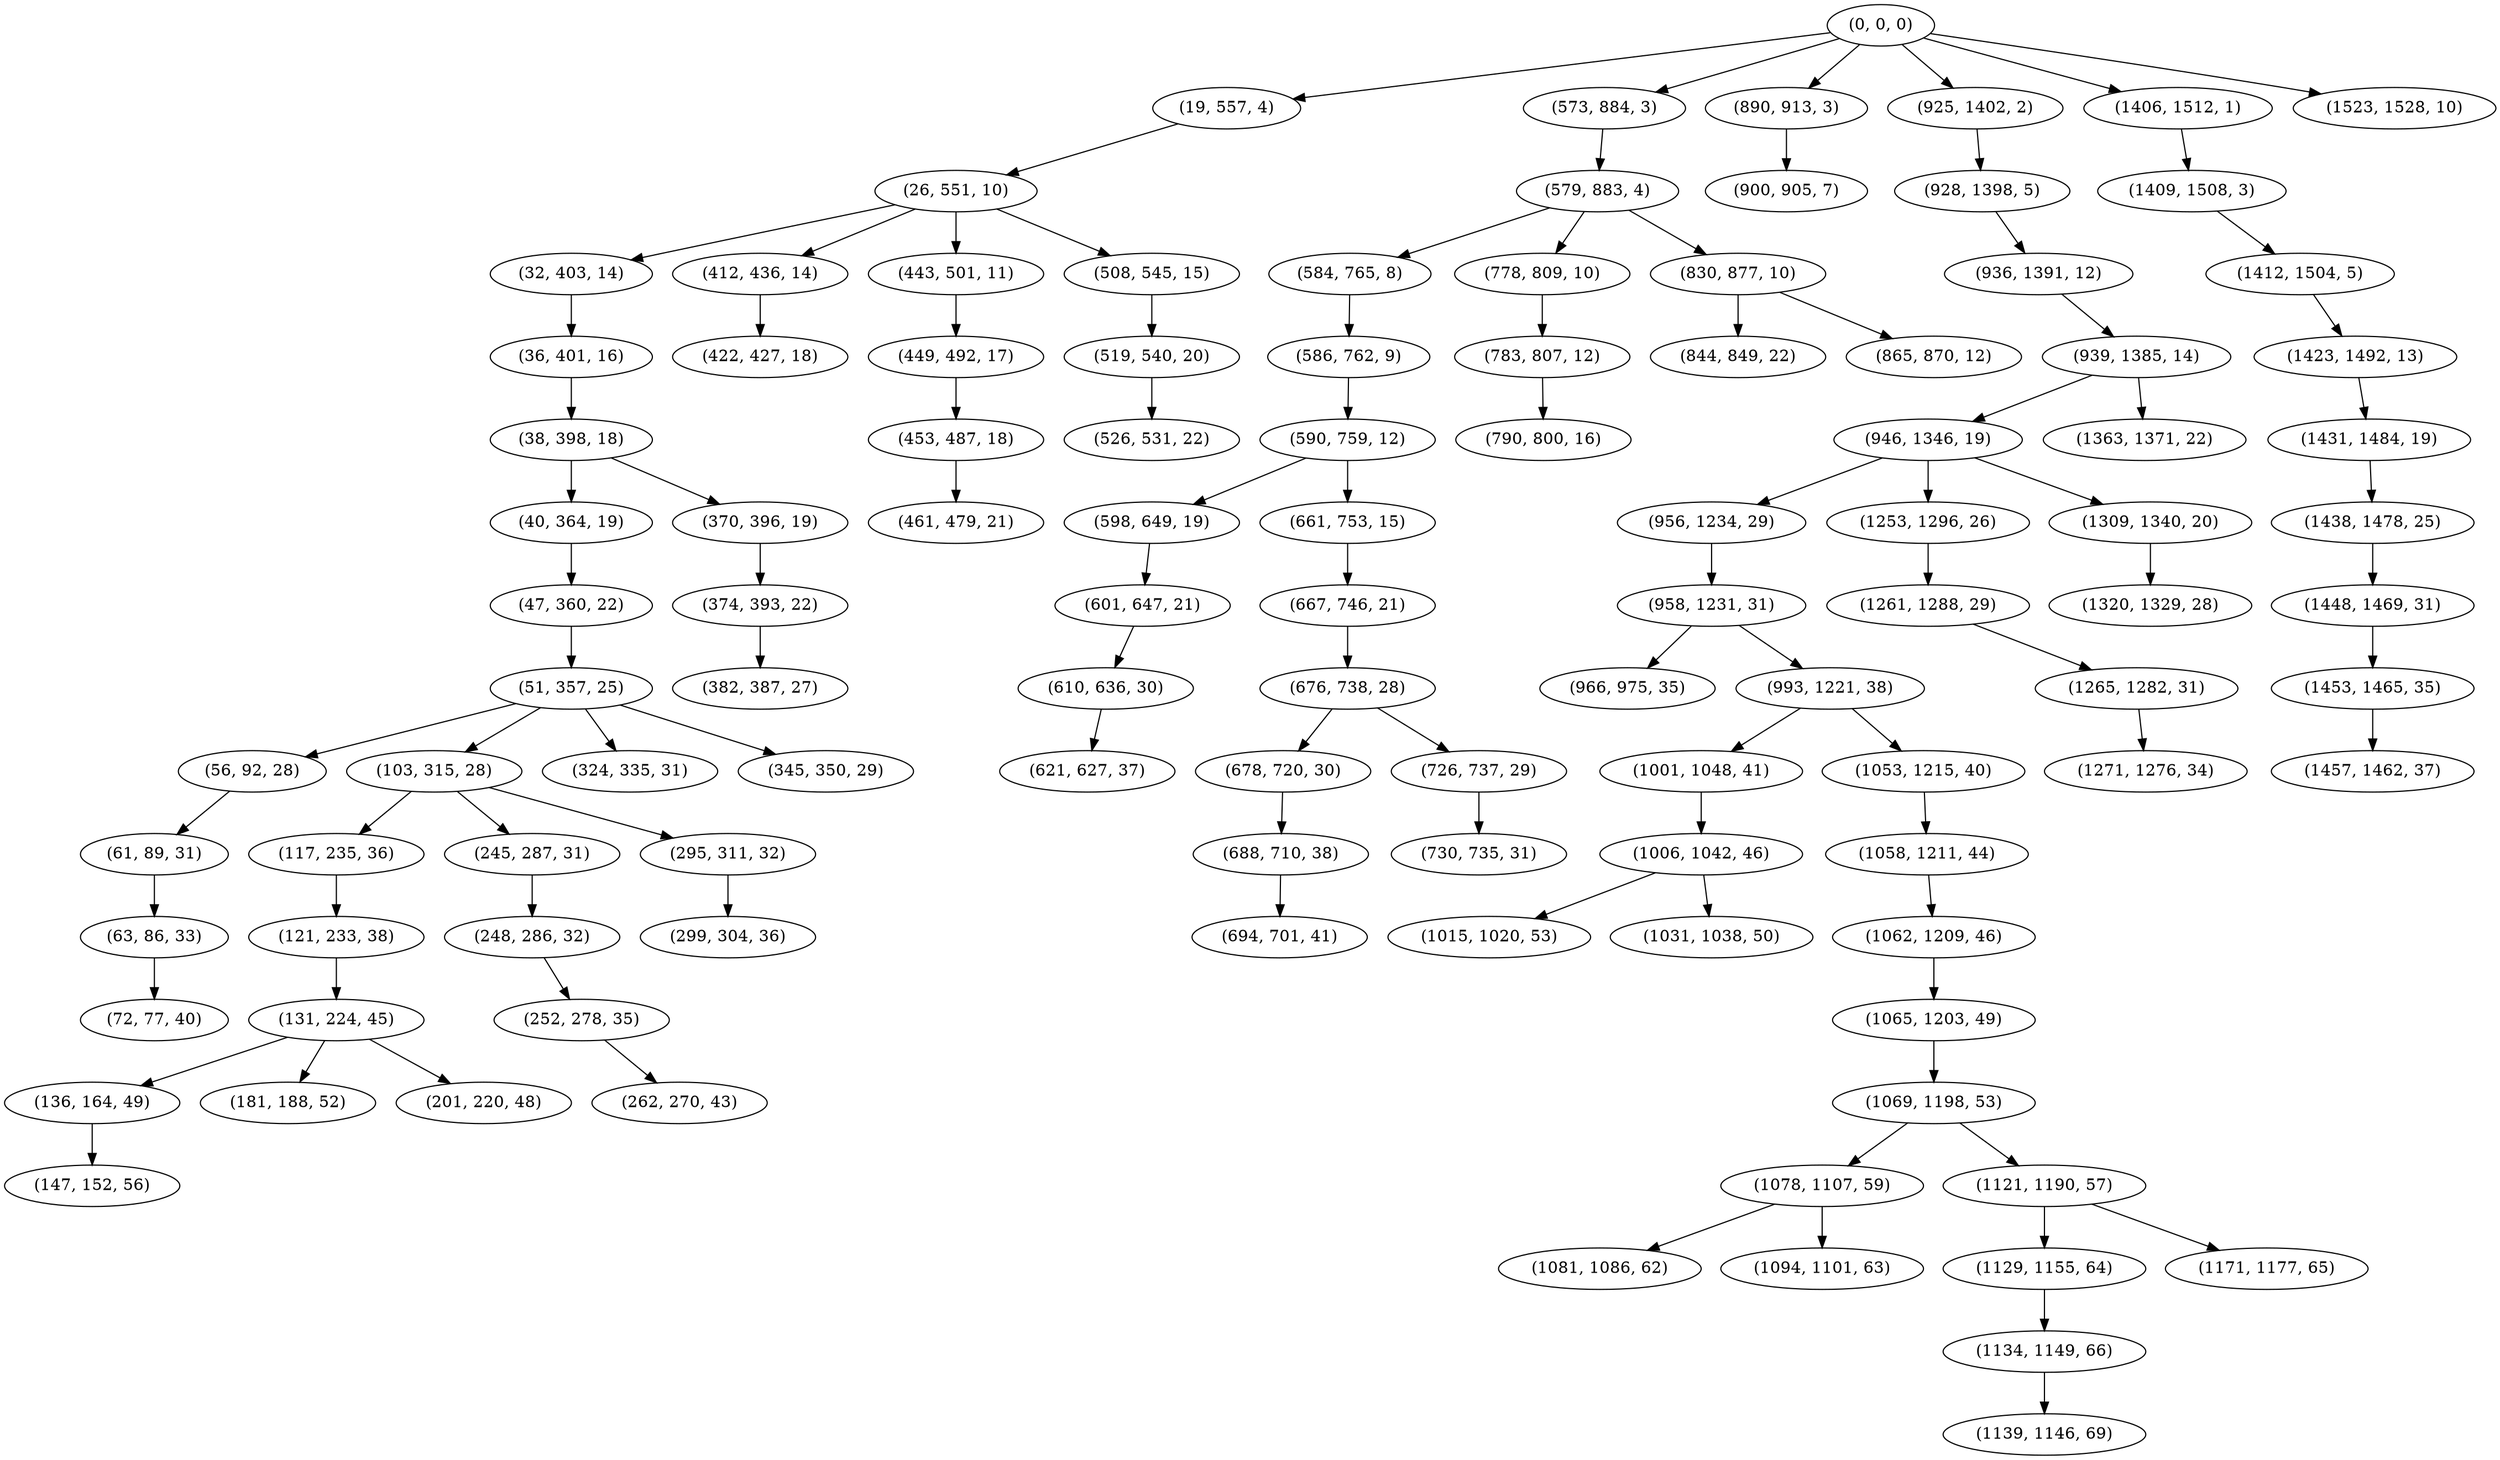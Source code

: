 digraph tree {
    "(0, 0, 0)";
    "(19, 557, 4)";
    "(26, 551, 10)";
    "(32, 403, 14)";
    "(36, 401, 16)";
    "(38, 398, 18)";
    "(40, 364, 19)";
    "(47, 360, 22)";
    "(51, 357, 25)";
    "(56, 92, 28)";
    "(61, 89, 31)";
    "(63, 86, 33)";
    "(72, 77, 40)";
    "(103, 315, 28)";
    "(117, 235, 36)";
    "(121, 233, 38)";
    "(131, 224, 45)";
    "(136, 164, 49)";
    "(147, 152, 56)";
    "(181, 188, 52)";
    "(201, 220, 48)";
    "(245, 287, 31)";
    "(248, 286, 32)";
    "(252, 278, 35)";
    "(262, 270, 43)";
    "(295, 311, 32)";
    "(299, 304, 36)";
    "(324, 335, 31)";
    "(345, 350, 29)";
    "(370, 396, 19)";
    "(374, 393, 22)";
    "(382, 387, 27)";
    "(412, 436, 14)";
    "(422, 427, 18)";
    "(443, 501, 11)";
    "(449, 492, 17)";
    "(453, 487, 18)";
    "(461, 479, 21)";
    "(508, 545, 15)";
    "(519, 540, 20)";
    "(526, 531, 22)";
    "(573, 884, 3)";
    "(579, 883, 4)";
    "(584, 765, 8)";
    "(586, 762, 9)";
    "(590, 759, 12)";
    "(598, 649, 19)";
    "(601, 647, 21)";
    "(610, 636, 30)";
    "(621, 627, 37)";
    "(661, 753, 15)";
    "(667, 746, 21)";
    "(676, 738, 28)";
    "(678, 720, 30)";
    "(688, 710, 38)";
    "(694, 701, 41)";
    "(726, 737, 29)";
    "(730, 735, 31)";
    "(778, 809, 10)";
    "(783, 807, 12)";
    "(790, 800, 16)";
    "(830, 877, 10)";
    "(844, 849, 22)";
    "(865, 870, 12)";
    "(890, 913, 3)";
    "(900, 905, 7)";
    "(925, 1402, 2)";
    "(928, 1398, 5)";
    "(936, 1391, 12)";
    "(939, 1385, 14)";
    "(946, 1346, 19)";
    "(956, 1234, 29)";
    "(958, 1231, 31)";
    "(966, 975, 35)";
    "(993, 1221, 38)";
    "(1001, 1048, 41)";
    "(1006, 1042, 46)";
    "(1015, 1020, 53)";
    "(1031, 1038, 50)";
    "(1053, 1215, 40)";
    "(1058, 1211, 44)";
    "(1062, 1209, 46)";
    "(1065, 1203, 49)";
    "(1069, 1198, 53)";
    "(1078, 1107, 59)";
    "(1081, 1086, 62)";
    "(1094, 1101, 63)";
    "(1121, 1190, 57)";
    "(1129, 1155, 64)";
    "(1134, 1149, 66)";
    "(1139, 1146, 69)";
    "(1171, 1177, 65)";
    "(1253, 1296, 26)";
    "(1261, 1288, 29)";
    "(1265, 1282, 31)";
    "(1271, 1276, 34)";
    "(1309, 1340, 20)";
    "(1320, 1329, 28)";
    "(1363, 1371, 22)";
    "(1406, 1512, 1)";
    "(1409, 1508, 3)";
    "(1412, 1504, 5)";
    "(1423, 1492, 13)";
    "(1431, 1484, 19)";
    "(1438, 1478, 25)";
    "(1448, 1469, 31)";
    "(1453, 1465, 35)";
    "(1457, 1462, 37)";
    "(1523, 1528, 10)";
    "(0, 0, 0)" -> "(19, 557, 4)";
    "(0, 0, 0)" -> "(573, 884, 3)";
    "(0, 0, 0)" -> "(890, 913, 3)";
    "(0, 0, 0)" -> "(925, 1402, 2)";
    "(0, 0, 0)" -> "(1406, 1512, 1)";
    "(0, 0, 0)" -> "(1523, 1528, 10)";
    "(19, 557, 4)" -> "(26, 551, 10)";
    "(26, 551, 10)" -> "(32, 403, 14)";
    "(26, 551, 10)" -> "(412, 436, 14)";
    "(26, 551, 10)" -> "(443, 501, 11)";
    "(26, 551, 10)" -> "(508, 545, 15)";
    "(32, 403, 14)" -> "(36, 401, 16)";
    "(36, 401, 16)" -> "(38, 398, 18)";
    "(38, 398, 18)" -> "(40, 364, 19)";
    "(38, 398, 18)" -> "(370, 396, 19)";
    "(40, 364, 19)" -> "(47, 360, 22)";
    "(47, 360, 22)" -> "(51, 357, 25)";
    "(51, 357, 25)" -> "(56, 92, 28)";
    "(51, 357, 25)" -> "(103, 315, 28)";
    "(51, 357, 25)" -> "(324, 335, 31)";
    "(51, 357, 25)" -> "(345, 350, 29)";
    "(56, 92, 28)" -> "(61, 89, 31)";
    "(61, 89, 31)" -> "(63, 86, 33)";
    "(63, 86, 33)" -> "(72, 77, 40)";
    "(103, 315, 28)" -> "(117, 235, 36)";
    "(103, 315, 28)" -> "(245, 287, 31)";
    "(103, 315, 28)" -> "(295, 311, 32)";
    "(117, 235, 36)" -> "(121, 233, 38)";
    "(121, 233, 38)" -> "(131, 224, 45)";
    "(131, 224, 45)" -> "(136, 164, 49)";
    "(131, 224, 45)" -> "(181, 188, 52)";
    "(131, 224, 45)" -> "(201, 220, 48)";
    "(136, 164, 49)" -> "(147, 152, 56)";
    "(245, 287, 31)" -> "(248, 286, 32)";
    "(248, 286, 32)" -> "(252, 278, 35)";
    "(252, 278, 35)" -> "(262, 270, 43)";
    "(295, 311, 32)" -> "(299, 304, 36)";
    "(370, 396, 19)" -> "(374, 393, 22)";
    "(374, 393, 22)" -> "(382, 387, 27)";
    "(412, 436, 14)" -> "(422, 427, 18)";
    "(443, 501, 11)" -> "(449, 492, 17)";
    "(449, 492, 17)" -> "(453, 487, 18)";
    "(453, 487, 18)" -> "(461, 479, 21)";
    "(508, 545, 15)" -> "(519, 540, 20)";
    "(519, 540, 20)" -> "(526, 531, 22)";
    "(573, 884, 3)" -> "(579, 883, 4)";
    "(579, 883, 4)" -> "(584, 765, 8)";
    "(579, 883, 4)" -> "(778, 809, 10)";
    "(579, 883, 4)" -> "(830, 877, 10)";
    "(584, 765, 8)" -> "(586, 762, 9)";
    "(586, 762, 9)" -> "(590, 759, 12)";
    "(590, 759, 12)" -> "(598, 649, 19)";
    "(590, 759, 12)" -> "(661, 753, 15)";
    "(598, 649, 19)" -> "(601, 647, 21)";
    "(601, 647, 21)" -> "(610, 636, 30)";
    "(610, 636, 30)" -> "(621, 627, 37)";
    "(661, 753, 15)" -> "(667, 746, 21)";
    "(667, 746, 21)" -> "(676, 738, 28)";
    "(676, 738, 28)" -> "(678, 720, 30)";
    "(676, 738, 28)" -> "(726, 737, 29)";
    "(678, 720, 30)" -> "(688, 710, 38)";
    "(688, 710, 38)" -> "(694, 701, 41)";
    "(726, 737, 29)" -> "(730, 735, 31)";
    "(778, 809, 10)" -> "(783, 807, 12)";
    "(783, 807, 12)" -> "(790, 800, 16)";
    "(830, 877, 10)" -> "(844, 849, 22)";
    "(830, 877, 10)" -> "(865, 870, 12)";
    "(890, 913, 3)" -> "(900, 905, 7)";
    "(925, 1402, 2)" -> "(928, 1398, 5)";
    "(928, 1398, 5)" -> "(936, 1391, 12)";
    "(936, 1391, 12)" -> "(939, 1385, 14)";
    "(939, 1385, 14)" -> "(946, 1346, 19)";
    "(939, 1385, 14)" -> "(1363, 1371, 22)";
    "(946, 1346, 19)" -> "(956, 1234, 29)";
    "(946, 1346, 19)" -> "(1253, 1296, 26)";
    "(946, 1346, 19)" -> "(1309, 1340, 20)";
    "(956, 1234, 29)" -> "(958, 1231, 31)";
    "(958, 1231, 31)" -> "(966, 975, 35)";
    "(958, 1231, 31)" -> "(993, 1221, 38)";
    "(993, 1221, 38)" -> "(1001, 1048, 41)";
    "(993, 1221, 38)" -> "(1053, 1215, 40)";
    "(1001, 1048, 41)" -> "(1006, 1042, 46)";
    "(1006, 1042, 46)" -> "(1015, 1020, 53)";
    "(1006, 1042, 46)" -> "(1031, 1038, 50)";
    "(1053, 1215, 40)" -> "(1058, 1211, 44)";
    "(1058, 1211, 44)" -> "(1062, 1209, 46)";
    "(1062, 1209, 46)" -> "(1065, 1203, 49)";
    "(1065, 1203, 49)" -> "(1069, 1198, 53)";
    "(1069, 1198, 53)" -> "(1078, 1107, 59)";
    "(1069, 1198, 53)" -> "(1121, 1190, 57)";
    "(1078, 1107, 59)" -> "(1081, 1086, 62)";
    "(1078, 1107, 59)" -> "(1094, 1101, 63)";
    "(1121, 1190, 57)" -> "(1129, 1155, 64)";
    "(1121, 1190, 57)" -> "(1171, 1177, 65)";
    "(1129, 1155, 64)" -> "(1134, 1149, 66)";
    "(1134, 1149, 66)" -> "(1139, 1146, 69)";
    "(1253, 1296, 26)" -> "(1261, 1288, 29)";
    "(1261, 1288, 29)" -> "(1265, 1282, 31)";
    "(1265, 1282, 31)" -> "(1271, 1276, 34)";
    "(1309, 1340, 20)" -> "(1320, 1329, 28)";
    "(1406, 1512, 1)" -> "(1409, 1508, 3)";
    "(1409, 1508, 3)" -> "(1412, 1504, 5)";
    "(1412, 1504, 5)" -> "(1423, 1492, 13)";
    "(1423, 1492, 13)" -> "(1431, 1484, 19)";
    "(1431, 1484, 19)" -> "(1438, 1478, 25)";
    "(1438, 1478, 25)" -> "(1448, 1469, 31)";
    "(1448, 1469, 31)" -> "(1453, 1465, 35)";
    "(1453, 1465, 35)" -> "(1457, 1462, 37)";
}
